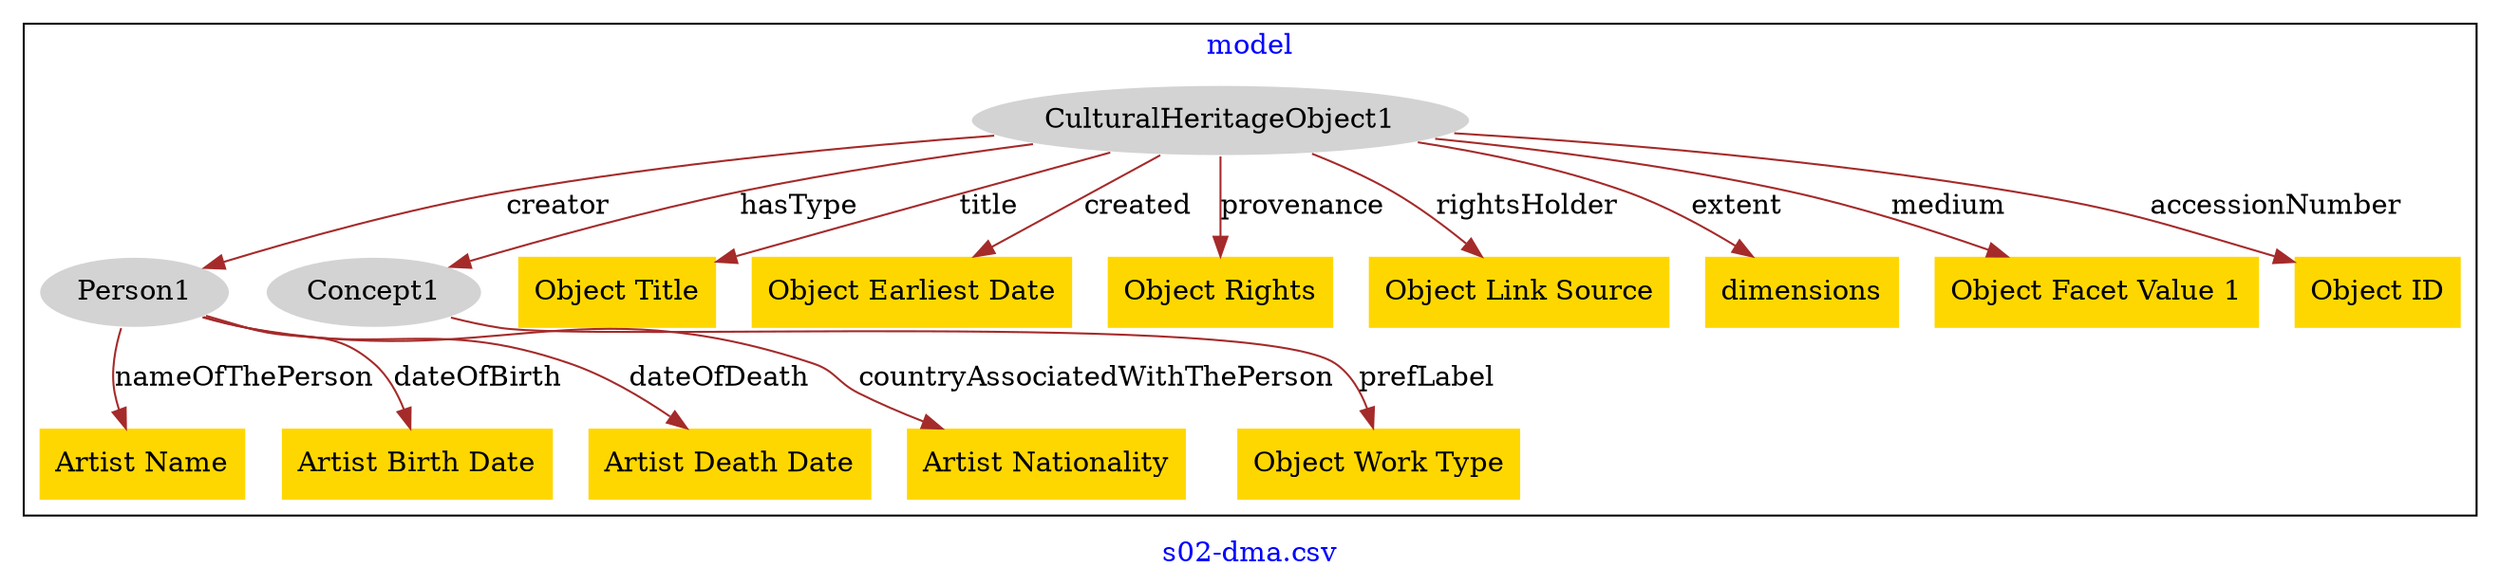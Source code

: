digraph n0 {
fontcolor="blue"
remincross="true"
label="s02-dma.csv"
subgraph cluster {
label="model"
n2[style="filled",color="white",fillcolor="lightgray",label="CulturalHeritageObject1"];
n3[style="filled",color="white",fillcolor="lightgray",label="Person1"];
n4[style="filled",color="white",fillcolor="lightgray",label="Concept1"];
n5[shape="plaintext",style="filled",fillcolor="gold",label="Object Title"];
n6[shape="plaintext",style="filled",fillcolor="gold",label="Object Earliest Date"];
n7[shape="plaintext",style="filled",fillcolor="gold",label="Object Work Type"];
n8[shape="plaintext",style="filled",fillcolor="gold",label="Artist Name"];
n9[shape="plaintext",style="filled",fillcolor="gold",label="Object Rights"];
n10[shape="plaintext",style="filled",fillcolor="gold",label="Object Link Source"];
n11[shape="plaintext",style="filled",fillcolor="gold",label="dimensions"];
n12[shape="plaintext",style="filled",fillcolor="gold",label="Object Facet Value 1"];
n13[shape="plaintext",style="filled",fillcolor="gold",label="Artist Birth Date"];
n14[shape="plaintext",style="filled",fillcolor="gold",label="Artist Death Date"];
n15[shape="plaintext",style="filled",fillcolor="gold",label="Object ID"];
n16[shape="plaintext",style="filled",fillcolor="gold",label="Artist Nationality"];
}
n2 -> n3[color="brown",fontcolor="black",label="creator"]
n2 -> n4[color="brown",fontcolor="black",label="hasType"]
n2 -> n5[color="brown",fontcolor="black",label="title"]
n2 -> n6[color="brown",fontcolor="black",label="created"]
n4 -> n7[color="brown",fontcolor="black",label="prefLabel"]
n3 -> n8[color="brown",fontcolor="black",label="nameOfThePerson"]
n2 -> n9[color="brown",fontcolor="black",label="provenance"]
n2 -> n10[color="brown",fontcolor="black",label="rightsHolder"]
n2 -> n11[color="brown",fontcolor="black",label="extent"]
n2 -> n12[color="brown",fontcolor="black",label="medium"]
n3 -> n13[color="brown",fontcolor="black",label="dateOfBirth"]
n3 -> n14[color="brown",fontcolor="black",label="dateOfDeath"]
n2 -> n15[color="brown",fontcolor="black",label="accessionNumber"]
n3 -> n16[color="brown",fontcolor="black",label="countryAssociatedWithThePerson"]
}
